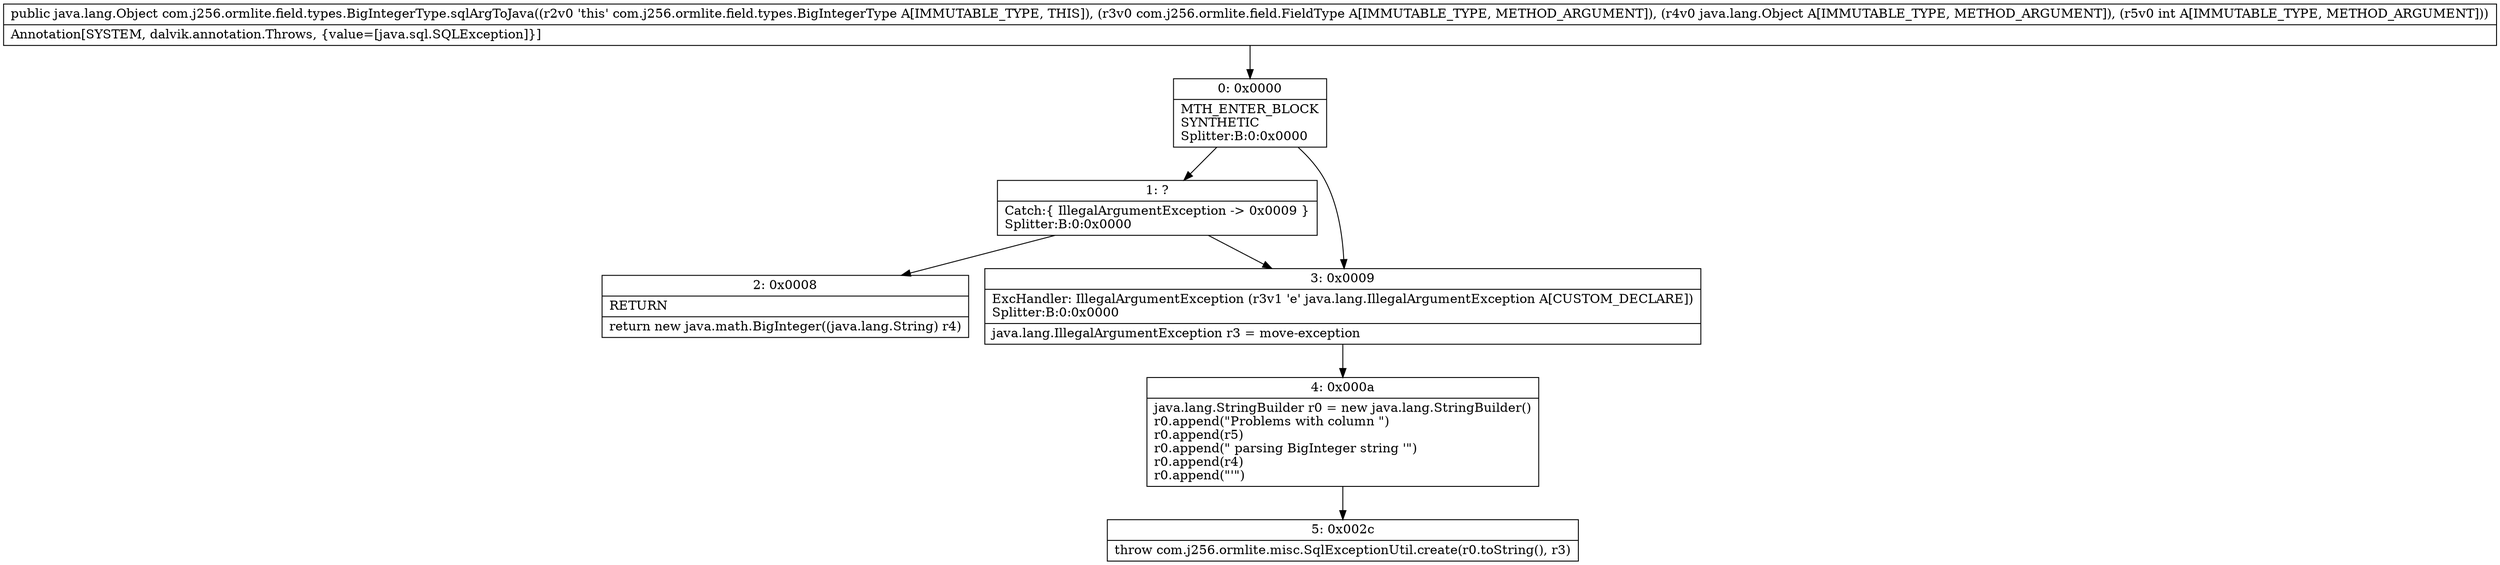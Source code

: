 digraph "CFG forcom.j256.ormlite.field.types.BigIntegerType.sqlArgToJava(Lcom\/j256\/ormlite\/field\/FieldType;Ljava\/lang\/Object;I)Ljava\/lang\/Object;" {
Node_0 [shape=record,label="{0\:\ 0x0000|MTH_ENTER_BLOCK\lSYNTHETIC\lSplitter:B:0:0x0000\l}"];
Node_1 [shape=record,label="{1\:\ ?|Catch:\{ IllegalArgumentException \-\> 0x0009 \}\lSplitter:B:0:0x0000\l}"];
Node_2 [shape=record,label="{2\:\ 0x0008|RETURN\l|return new java.math.BigInteger((java.lang.String) r4)\l}"];
Node_3 [shape=record,label="{3\:\ 0x0009|ExcHandler: IllegalArgumentException (r3v1 'e' java.lang.IllegalArgumentException A[CUSTOM_DECLARE])\lSplitter:B:0:0x0000\l|java.lang.IllegalArgumentException r3 = move\-exception\l}"];
Node_4 [shape=record,label="{4\:\ 0x000a|java.lang.StringBuilder r0 = new java.lang.StringBuilder()\lr0.append(\"Problems with column \")\lr0.append(r5)\lr0.append(\" parsing BigInteger string '\")\lr0.append(r4)\lr0.append(\"'\")\l}"];
Node_5 [shape=record,label="{5\:\ 0x002c|throw com.j256.ormlite.misc.SqlExceptionUtil.create(r0.toString(), r3)\l}"];
MethodNode[shape=record,label="{public java.lang.Object com.j256.ormlite.field.types.BigIntegerType.sqlArgToJava((r2v0 'this' com.j256.ormlite.field.types.BigIntegerType A[IMMUTABLE_TYPE, THIS]), (r3v0 com.j256.ormlite.field.FieldType A[IMMUTABLE_TYPE, METHOD_ARGUMENT]), (r4v0 java.lang.Object A[IMMUTABLE_TYPE, METHOD_ARGUMENT]), (r5v0 int A[IMMUTABLE_TYPE, METHOD_ARGUMENT]))  | Annotation[SYSTEM, dalvik.annotation.Throws, \{value=[java.sql.SQLException]\}]\l}"];
MethodNode -> Node_0;
Node_0 -> Node_1;
Node_0 -> Node_3;
Node_1 -> Node_2;
Node_1 -> Node_3;
Node_3 -> Node_4;
Node_4 -> Node_5;
}


